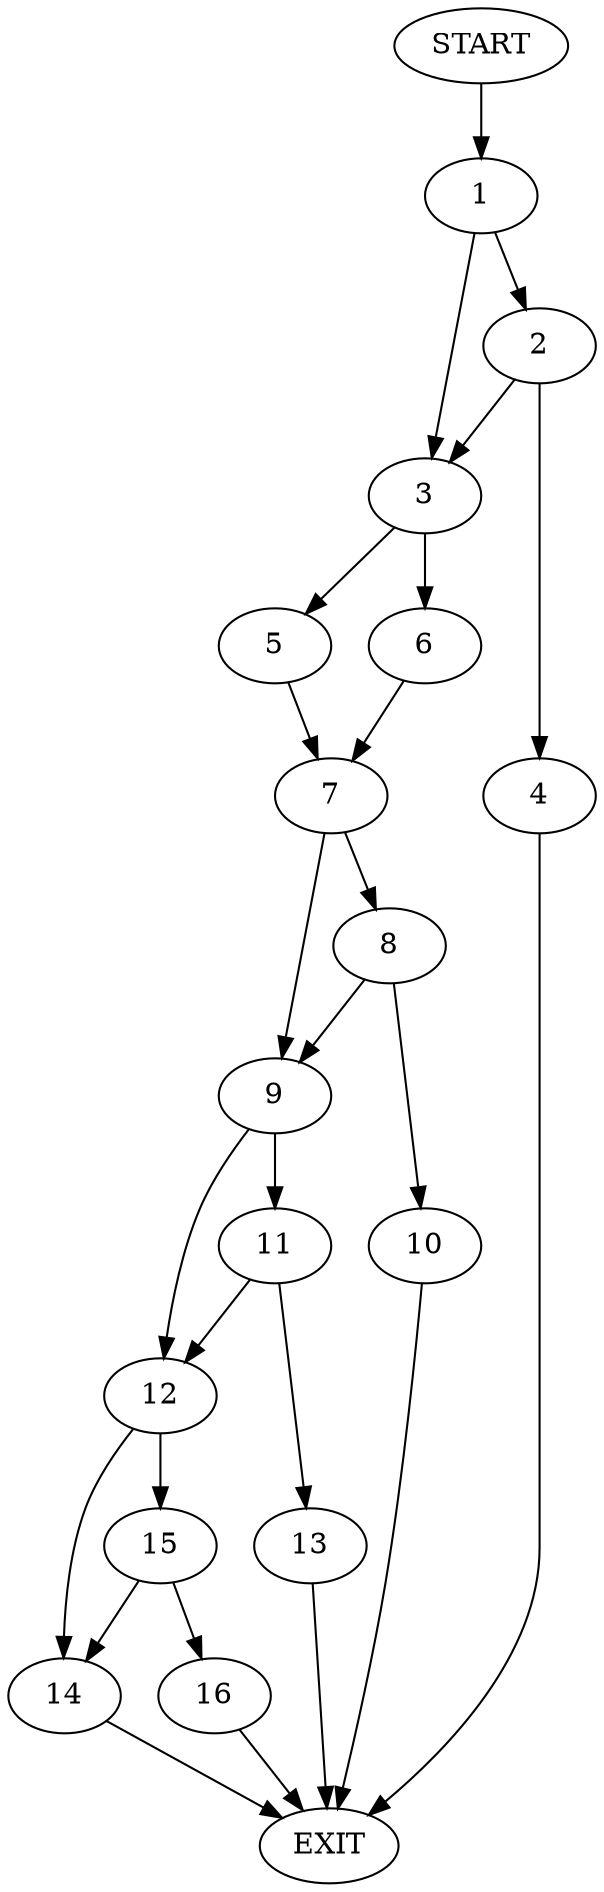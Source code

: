 digraph {
0 [label="START"]
17 [label="EXIT"]
0 -> 1
1 -> 2
1 -> 3
2 -> 4
2 -> 3
3 -> 5
3 -> 6
4 -> 17
5 -> 7
6 -> 7
7 -> 8
7 -> 9
8 -> 10
8 -> 9
9 -> 11
9 -> 12
10 -> 17
11 -> 13
11 -> 12
12 -> 14
12 -> 15
13 -> 17
15 -> 14
15 -> 16
14 -> 17
16 -> 17
}
